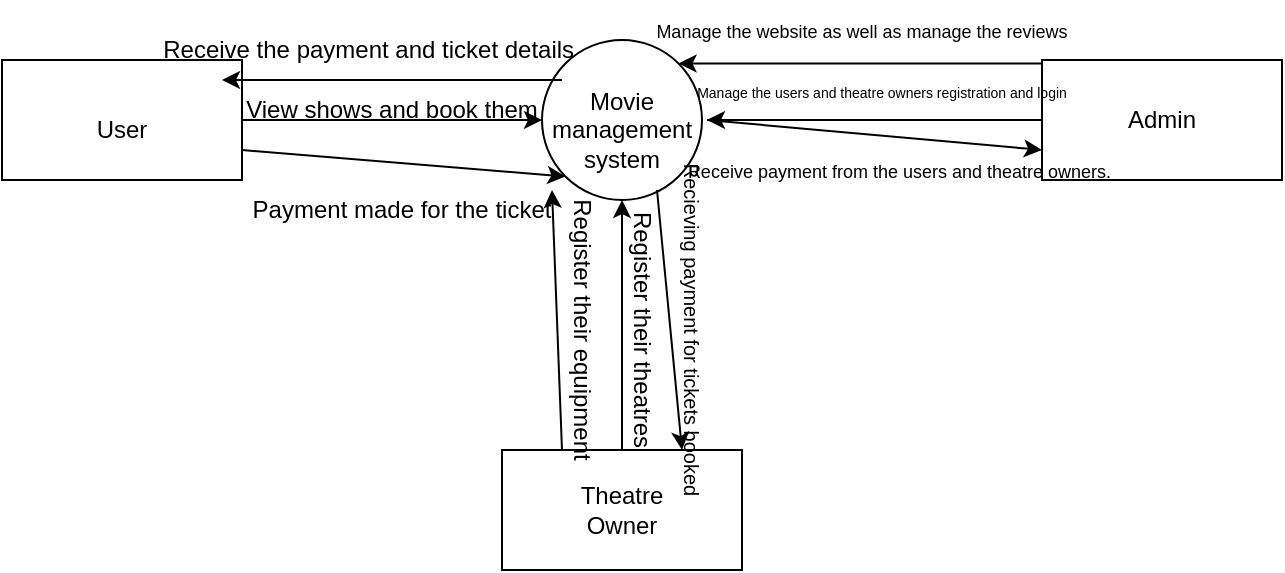 <mxfile version="21.1.2" type="github">
  <diagram name="Page-1" id="YEdxwFQEHthc47g1ob5J">
    <mxGraphModel dx="782" dy="503" grid="1" gridSize="10" guides="1" tooltips="1" connect="1" arrows="1" fold="1" page="1" pageScale="1" pageWidth="850" pageHeight="1100" math="0" shadow="0">
      <root>
        <mxCell id="0" />
        <mxCell id="1" parent="0" />
        <mxCell id="7SKG7xZhgmCBag_NqbF8-1" value="" style="rounded=0;whiteSpace=wrap;html=1;" vertex="1" parent="1">
          <mxGeometry x="130" y="160" width="120" height="60" as="geometry" />
        </mxCell>
        <mxCell id="7SKG7xZhgmCBag_NqbF8-2" value="" style="rounded=0;whiteSpace=wrap;html=1;" vertex="1" parent="1">
          <mxGeometry x="380" y="355" width="120" height="60" as="geometry" />
        </mxCell>
        <mxCell id="7SKG7xZhgmCBag_NqbF8-3" value="" style="rounded=0;whiteSpace=wrap;html=1;" vertex="1" parent="1">
          <mxGeometry x="650" y="160" width="120" height="60" as="geometry" />
        </mxCell>
        <mxCell id="7SKG7xZhgmCBag_NqbF8-4" value="" style="ellipse;whiteSpace=wrap;html=1;aspect=fixed;" vertex="1" parent="1">
          <mxGeometry x="400" y="150" width="80" height="80" as="geometry" />
        </mxCell>
        <mxCell id="7SKG7xZhgmCBag_NqbF8-7" value="User" style="text;html=1;strokeColor=none;fillColor=none;align=center;verticalAlign=middle;whiteSpace=wrap;rounded=0;" vertex="1" parent="1">
          <mxGeometry x="160" y="180" width="60" height="30" as="geometry" />
        </mxCell>
        <mxCell id="7SKG7xZhgmCBag_NqbF8-8" value="Theatre Owner" style="text;html=1;strokeColor=none;fillColor=none;align=center;verticalAlign=middle;whiteSpace=wrap;rounded=0;" vertex="1" parent="1">
          <mxGeometry x="410" y="370" width="60" height="30" as="geometry" />
        </mxCell>
        <mxCell id="7SKG7xZhgmCBag_NqbF8-10" value="Admin" style="text;html=1;strokeColor=none;fillColor=none;align=center;verticalAlign=middle;whiteSpace=wrap;rounded=0;" vertex="1" parent="1">
          <mxGeometry x="680" y="175" width="60" height="30" as="geometry" />
        </mxCell>
        <mxCell id="7SKG7xZhgmCBag_NqbF8-11" value="" style="endArrow=classic;html=1;rounded=0;exitX=1;exitY=0.5;exitDx=0;exitDy=0;entryX=0;entryY=0.5;entryDx=0;entryDy=0;" edge="1" parent="1" source="7SKG7xZhgmCBag_NqbF8-1" target="7SKG7xZhgmCBag_NqbF8-4">
          <mxGeometry width="50" height="50" relative="1" as="geometry">
            <mxPoint x="270" y="194.5" as="sourcePoint" />
            <mxPoint x="360" y="194.5" as="targetPoint" />
          </mxGeometry>
        </mxCell>
        <mxCell id="7SKG7xZhgmCBag_NqbF8-12" value="View shows and book them" style="text;html=1;strokeColor=none;fillColor=none;align=center;verticalAlign=middle;whiteSpace=wrap;rounded=0;" vertex="1" parent="1">
          <mxGeometry x="240" y="170" width="170" height="30" as="geometry" />
        </mxCell>
        <mxCell id="7SKG7xZhgmCBag_NqbF8-15" value="" style="endArrow=classic;html=1;rounded=0;exitX=1;exitY=0.75;exitDx=0;exitDy=0;entryX=0;entryY=1;entryDx=0;entryDy=0;" edge="1" parent="1" source="7SKG7xZhgmCBag_NqbF8-1" target="7SKG7xZhgmCBag_NqbF8-4">
          <mxGeometry width="50" height="50" relative="1" as="geometry">
            <mxPoint x="400" y="280" as="sourcePoint" />
            <mxPoint x="450" y="230" as="targetPoint" />
          </mxGeometry>
        </mxCell>
        <mxCell id="7SKG7xZhgmCBag_NqbF8-16" value="Payment made for the ticket" style="text;html=1;strokeColor=none;fillColor=none;align=center;verticalAlign=middle;whiteSpace=wrap;rounded=0;rotation=0;" vertex="1" parent="1">
          <mxGeometry x="250" y="220" width="160" height="30" as="geometry" />
        </mxCell>
        <mxCell id="7SKG7xZhgmCBag_NqbF8-17" value="" style="endArrow=classic;html=1;rounded=0;exitX=1;exitY=0;exitDx=0;exitDy=0;entryX=0;entryY=0;entryDx=0;entryDy=0;" edge="1" parent="1" source="7SKG7xZhgmCBag_NqbF8-12" target="7SKG7xZhgmCBag_NqbF8-12">
          <mxGeometry width="50" height="50" relative="1" as="geometry">
            <mxPoint x="400" y="260" as="sourcePoint" />
            <mxPoint x="450" y="210" as="targetPoint" />
          </mxGeometry>
        </mxCell>
        <mxCell id="7SKG7xZhgmCBag_NqbF8-18" value="Receive the payment and ticket details&amp;nbsp;" style="text;html=1;strokeColor=none;fillColor=none;align=center;verticalAlign=middle;whiteSpace=wrap;rounded=0;" vertex="1" parent="1">
          <mxGeometry x="200" y="140" width="230" height="30" as="geometry" />
        </mxCell>
        <mxCell id="7SKG7xZhgmCBag_NqbF8-19" value="" style="endArrow=classic;html=1;rounded=0;exitX=0.5;exitY=0;exitDx=0;exitDy=0;entryX=0.5;entryY=1;entryDx=0;entryDy=0;" edge="1" parent="1" source="7SKG7xZhgmCBag_NqbF8-2" target="7SKG7xZhgmCBag_NqbF8-4">
          <mxGeometry width="50" height="50" relative="1" as="geometry">
            <mxPoint x="400" y="230" as="sourcePoint" />
            <mxPoint x="450" y="180" as="targetPoint" />
          </mxGeometry>
        </mxCell>
        <mxCell id="7SKG7xZhgmCBag_NqbF8-20" value="Register their theatres" style="text;html=1;strokeColor=none;fillColor=none;align=center;verticalAlign=middle;whiteSpace=wrap;rounded=0;rotation=90;" vertex="1" parent="1">
          <mxGeometry x="380" y="280" width="140" height="30" as="geometry" />
        </mxCell>
        <mxCell id="7SKG7xZhgmCBag_NqbF8-23" value="" style="endArrow=classic;html=1;rounded=0;exitX=0.25;exitY=0;exitDx=0;exitDy=0;entryX=0;entryY=1;entryDx=0;entryDy=0;" edge="1" parent="1" source="7SKG7xZhgmCBag_NqbF8-2" target="7SKG7xZhgmCBag_NqbF8-22">
          <mxGeometry width="50" height="50" relative="1" as="geometry">
            <mxPoint x="410" y="355" as="sourcePoint" />
            <mxPoint x="412" y="218" as="targetPoint" />
          </mxGeometry>
        </mxCell>
        <mxCell id="7SKG7xZhgmCBag_NqbF8-22" value="Register their equipment" style="text;html=1;strokeColor=none;fillColor=none;align=center;verticalAlign=middle;whiteSpace=wrap;rounded=0;rotation=90;" vertex="1" parent="1">
          <mxGeometry x="350" y="280" width="140" height="30" as="geometry" />
        </mxCell>
        <mxCell id="7SKG7xZhgmCBag_NqbF8-24" value="" style="endArrow=classic;html=1;rounded=0;entryX=0.75;entryY=0;entryDx=0;entryDy=0;exitX=0;exitY=0.25;exitDx=0;exitDy=0;" edge="1" parent="1" source="7SKG7xZhgmCBag_NqbF8-20" target="7SKG7xZhgmCBag_NqbF8-2">
          <mxGeometry width="50" height="50" relative="1" as="geometry">
            <mxPoint x="390" y="250" as="sourcePoint" />
            <mxPoint x="440" y="200" as="targetPoint" />
          </mxGeometry>
        </mxCell>
        <mxCell id="7SKG7xZhgmCBag_NqbF8-25" value="&lt;font style=&quot;font-size: 10px;&quot;&gt;Recieving payment for tickets booked&lt;/font&gt;" style="text;html=1;strokeColor=none;fillColor=none;align=center;verticalAlign=middle;whiteSpace=wrap;rounded=0;rotation=90;" vertex="1" parent="1">
          <mxGeometry x="370" y="280" width="210" height="30" as="geometry" />
        </mxCell>
        <mxCell id="7SKG7xZhgmCBag_NqbF8-26" value="" style="endArrow=classic;html=1;rounded=0;entryX=0;entryY=0.25;entryDx=0;entryDy=0;exitX=0;exitY=0.5;exitDx=0;exitDy=0;" edge="1" parent="1" source="7SKG7xZhgmCBag_NqbF8-3" target="7SKG7xZhgmCBag_NqbF8-25">
          <mxGeometry width="50" height="50" relative="1" as="geometry">
            <mxPoint x="340" y="180" as="sourcePoint" />
            <mxPoint x="390" y="130" as="targetPoint" />
          </mxGeometry>
        </mxCell>
        <mxCell id="7SKG7xZhgmCBag_NqbF8-27" value="&lt;font style=&quot;font-size: 7px;&quot;&gt;Manage the users and theatre owners registration and login&lt;/font&gt;" style="text;html=1;strokeColor=none;fillColor=none;align=center;verticalAlign=middle;whiteSpace=wrap;rounded=0;" vertex="1" parent="1">
          <mxGeometry x="450" y="160" width="240" height="30" as="geometry" />
        </mxCell>
        <mxCell id="7SKG7xZhgmCBag_NqbF8-28" value="" style="endArrow=classic;html=1;rounded=0;entryX=1;entryY=0;entryDx=0;entryDy=0;exitX=0.833;exitY=0.057;exitDx=0;exitDy=0;exitPerimeter=0;" edge="1" parent="1" source="7SKG7xZhgmCBag_NqbF8-27" target="7SKG7xZhgmCBag_NqbF8-4">
          <mxGeometry width="50" height="50" relative="1" as="geometry">
            <mxPoint x="340" y="150" as="sourcePoint" />
            <mxPoint x="390" y="100" as="targetPoint" />
          </mxGeometry>
        </mxCell>
        <mxCell id="7SKG7xZhgmCBag_NqbF8-29" value="&lt;font style=&quot;font-size: 9px;&quot;&gt;Manage the website as well as manage the reviews&lt;/font&gt;" style="text;html=1;strokeColor=none;fillColor=none;align=center;verticalAlign=middle;whiteSpace=wrap;rounded=0;" vertex="1" parent="1">
          <mxGeometry x="440" y="130" width="240" height="30" as="geometry" />
        </mxCell>
        <mxCell id="7SKG7xZhgmCBag_NqbF8-30" value="" style="endArrow=classic;html=1;rounded=0;entryX=0;entryY=0.75;entryDx=0;entryDy=0;exitX=0;exitY=0.25;exitDx=0;exitDy=0;" edge="1" parent="1" source="7SKG7xZhgmCBag_NqbF8-25" target="7SKG7xZhgmCBag_NqbF8-3">
          <mxGeometry width="50" height="50" relative="1" as="geometry">
            <mxPoint x="340" y="120" as="sourcePoint" />
            <mxPoint x="390" y="70" as="targetPoint" />
          </mxGeometry>
        </mxCell>
        <mxCell id="7SKG7xZhgmCBag_NqbF8-31" value="&lt;font style=&quot;font-size: 9px;&quot;&gt;Receive payment from the users and theatre owners.&amp;nbsp;&lt;/font&gt;" style="text;html=1;strokeColor=none;fillColor=none;align=center;verticalAlign=middle;whiteSpace=wrap;rounded=0;" vertex="1" parent="1">
          <mxGeometry x="470" y="200" width="220" height="30" as="geometry" />
        </mxCell>
        <mxCell id="7SKG7xZhgmCBag_NqbF8-35" value="Movie management system" style="text;html=1;strokeColor=none;fillColor=none;align=center;verticalAlign=middle;whiteSpace=wrap;rounded=0;" vertex="1" parent="1">
          <mxGeometry x="410" y="180" width="60" height="30" as="geometry" />
        </mxCell>
      </root>
    </mxGraphModel>
  </diagram>
</mxfile>
